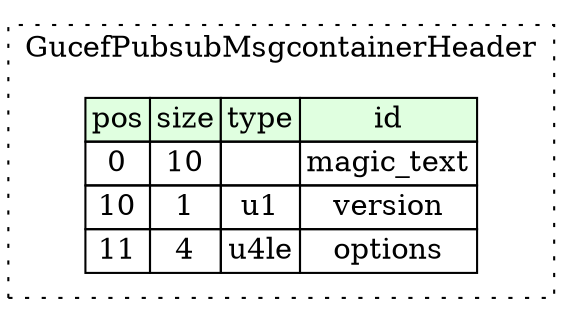 digraph {
	rankdir=LR;
	node [shape=plaintext];
	subgraph cluster__gucef_pubsub_msgcontainer_header {
		label="GucefPubsubMsgcontainerHeader";
		graph[style=dotted];

		gucef_pubsub_msgcontainer_header__seq [label=<<TABLE BORDER="0" CELLBORDER="1" CELLSPACING="0">
			<TR><TD BGCOLOR="#E0FFE0">pos</TD><TD BGCOLOR="#E0FFE0">size</TD><TD BGCOLOR="#E0FFE0">type</TD><TD BGCOLOR="#E0FFE0">id</TD></TR>
			<TR><TD PORT="magic_text_pos">0</TD><TD PORT="magic_text_size">10</TD><TD></TD><TD PORT="magic_text_type">magic_text</TD></TR>
			<TR><TD PORT="version_pos">10</TD><TD PORT="version_size">1</TD><TD>u1</TD><TD PORT="version_type">version</TD></TR>
			<TR><TD PORT="options_pos">11</TD><TD PORT="options_size">4</TD><TD>u4le</TD><TD PORT="options_type">options</TD></TR>
		</TABLE>>];
	}
}
